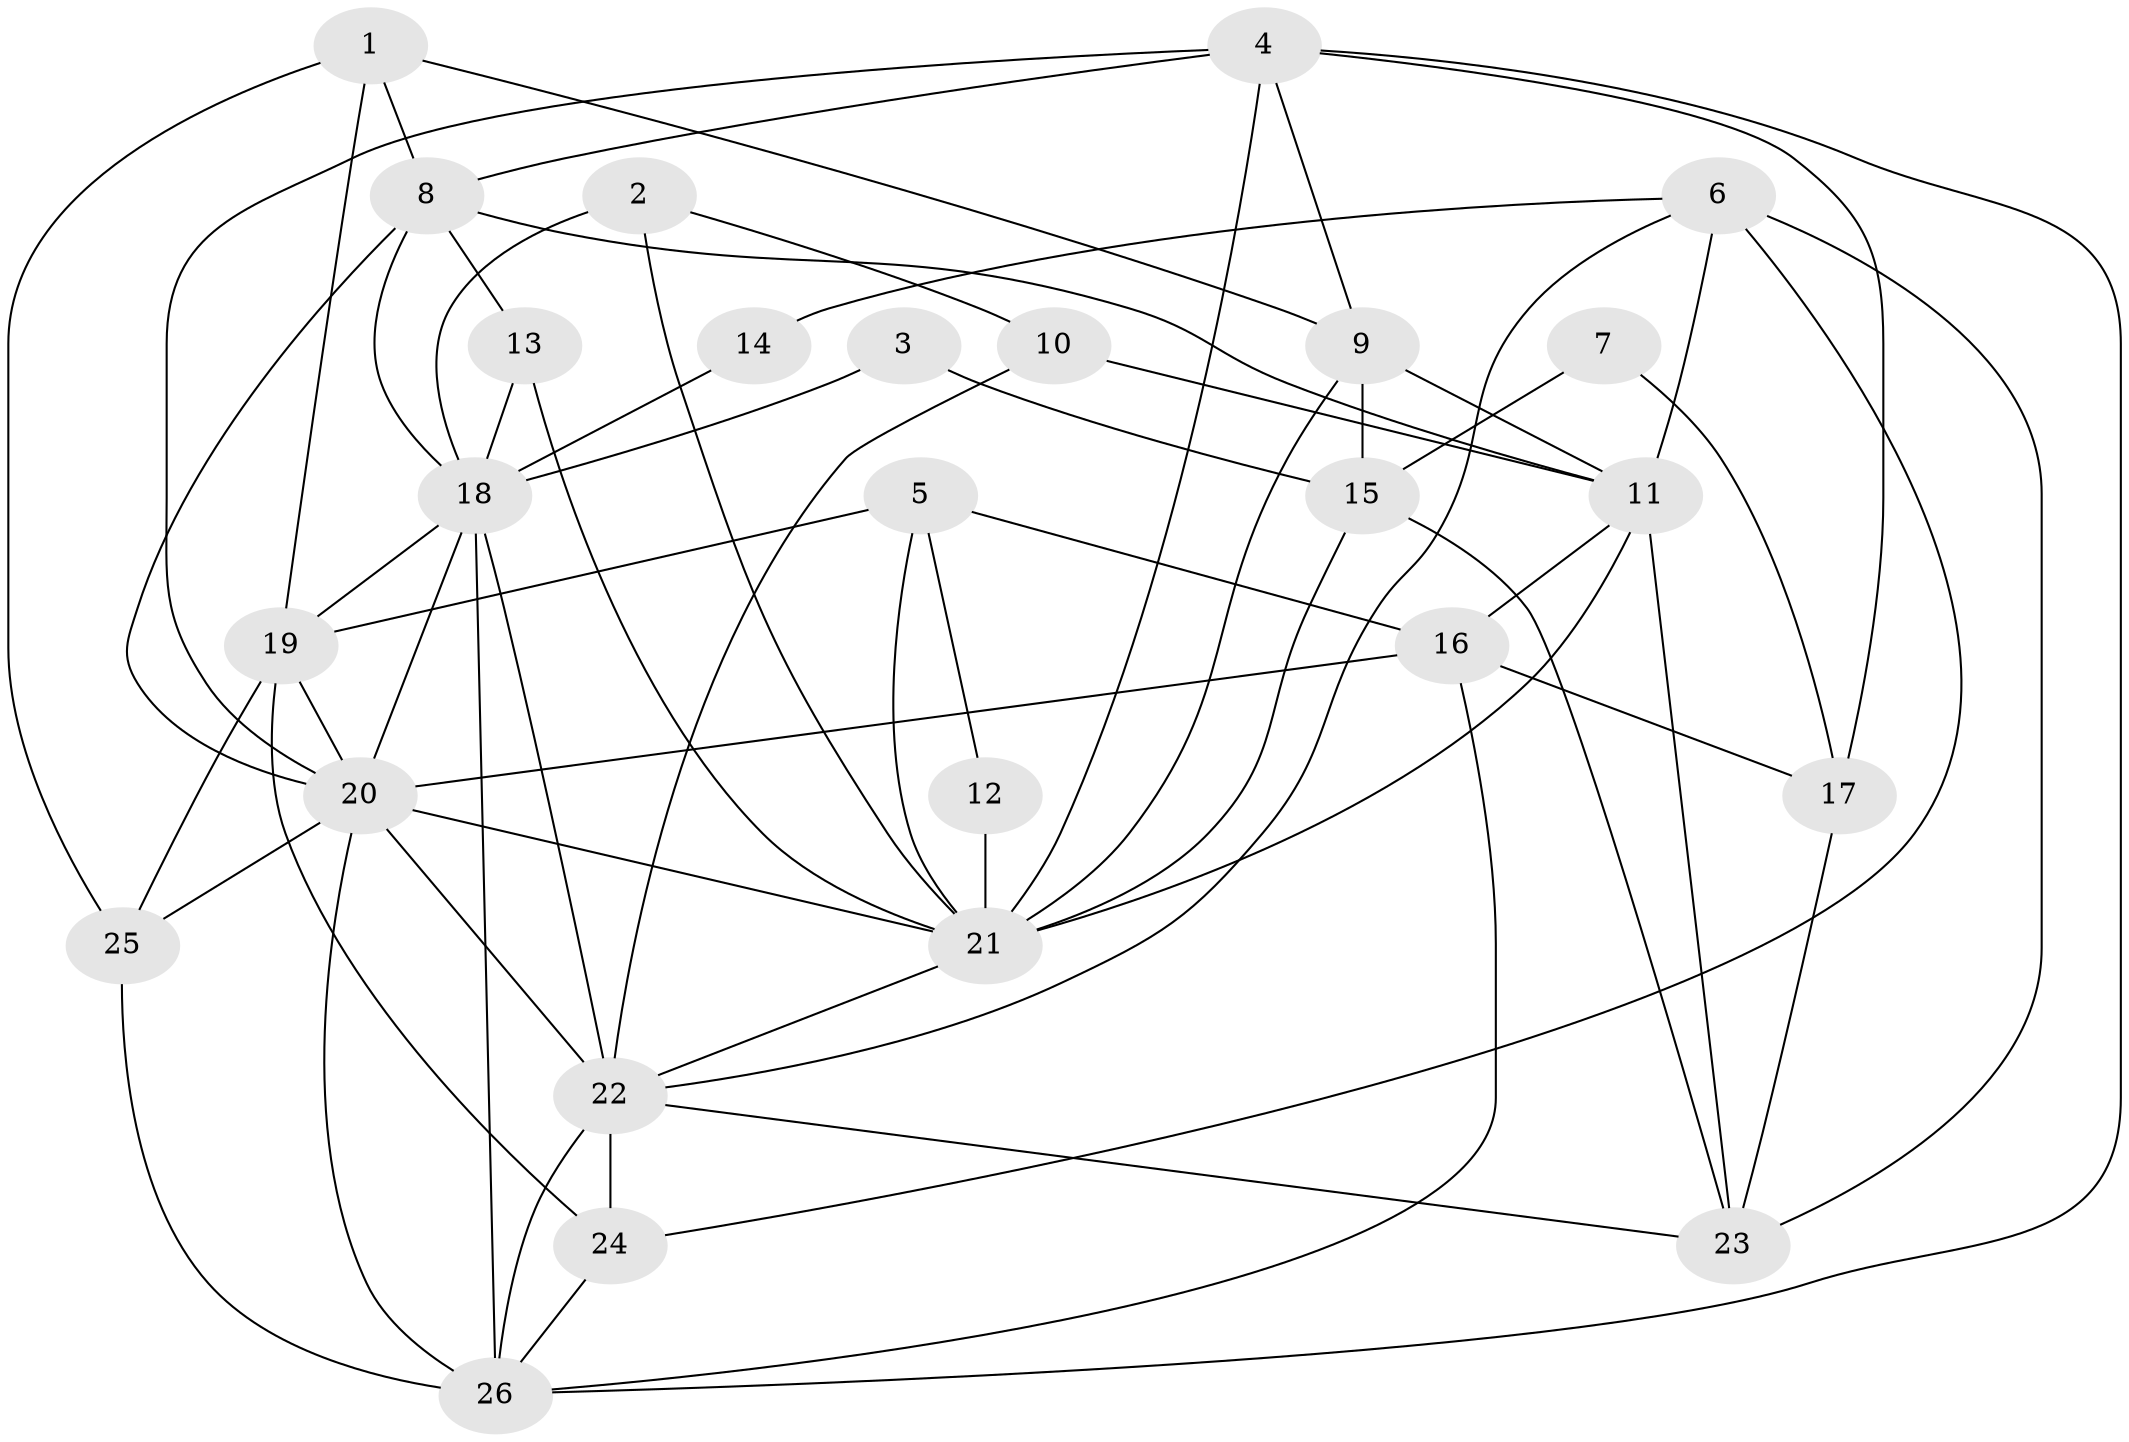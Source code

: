 // original degree distribution, {3: 0.34615384615384615, 4: 0.28846153846153844, 5: 0.15384615384615385, 6: 0.09615384615384616, 2: 0.07692307692307693, 8: 0.038461538461538464}
// Generated by graph-tools (version 1.1) at 2025/26/03/09/25 03:26:14]
// undirected, 26 vertices, 65 edges
graph export_dot {
graph [start="1"]
  node [color=gray90,style=filled];
  1;
  2;
  3;
  4;
  5;
  6;
  7;
  8;
  9;
  10;
  11;
  12;
  13;
  14;
  15;
  16;
  17;
  18;
  19;
  20;
  21;
  22;
  23;
  24;
  25;
  26;
  1 -- 8 [weight=1.0];
  1 -- 9 [weight=1.0];
  1 -- 19 [weight=1.0];
  1 -- 25 [weight=1.0];
  2 -- 10 [weight=1.0];
  2 -- 18 [weight=1.0];
  2 -- 21 [weight=1.0];
  3 -- 15 [weight=2.0];
  3 -- 18 [weight=1.0];
  4 -- 8 [weight=1.0];
  4 -- 9 [weight=1.0];
  4 -- 17 [weight=1.0];
  4 -- 20 [weight=1.0];
  4 -- 21 [weight=1.0];
  4 -- 26 [weight=1.0];
  5 -- 12 [weight=1.0];
  5 -- 16 [weight=1.0];
  5 -- 19 [weight=1.0];
  5 -- 21 [weight=1.0];
  6 -- 11 [weight=1.0];
  6 -- 14 [weight=1.0];
  6 -- 22 [weight=1.0];
  6 -- 23 [weight=1.0];
  6 -- 24 [weight=1.0];
  7 -- 15 [weight=1.0];
  7 -- 17 [weight=2.0];
  8 -- 11 [weight=1.0];
  8 -- 13 [weight=1.0];
  8 -- 18 [weight=1.0];
  8 -- 20 [weight=1.0];
  9 -- 11 [weight=1.0];
  9 -- 15 [weight=2.0];
  9 -- 21 [weight=1.0];
  10 -- 11 [weight=1.0];
  10 -- 22 [weight=1.0];
  11 -- 16 [weight=1.0];
  11 -- 21 [weight=2.0];
  11 -- 23 [weight=2.0];
  12 -- 21 [weight=2.0];
  13 -- 18 [weight=1.0];
  13 -- 21 [weight=1.0];
  14 -- 18 [weight=1.0];
  15 -- 21 [weight=1.0];
  15 -- 23 [weight=1.0];
  16 -- 17 [weight=1.0];
  16 -- 20 [weight=1.0];
  16 -- 26 [weight=1.0];
  17 -- 23 [weight=2.0];
  18 -- 19 [weight=1.0];
  18 -- 20 [weight=1.0];
  18 -- 22 [weight=1.0];
  18 -- 26 [weight=1.0];
  19 -- 20 [weight=1.0];
  19 -- 24 [weight=1.0];
  19 -- 25 [weight=1.0];
  20 -- 21 [weight=1.0];
  20 -- 22 [weight=3.0];
  20 -- 25 [weight=1.0];
  20 -- 26 [weight=1.0];
  21 -- 22 [weight=2.0];
  22 -- 23 [weight=1.0];
  22 -- 24 [weight=1.0];
  22 -- 26 [weight=1.0];
  24 -- 26 [weight=1.0];
  25 -- 26 [weight=1.0];
}
